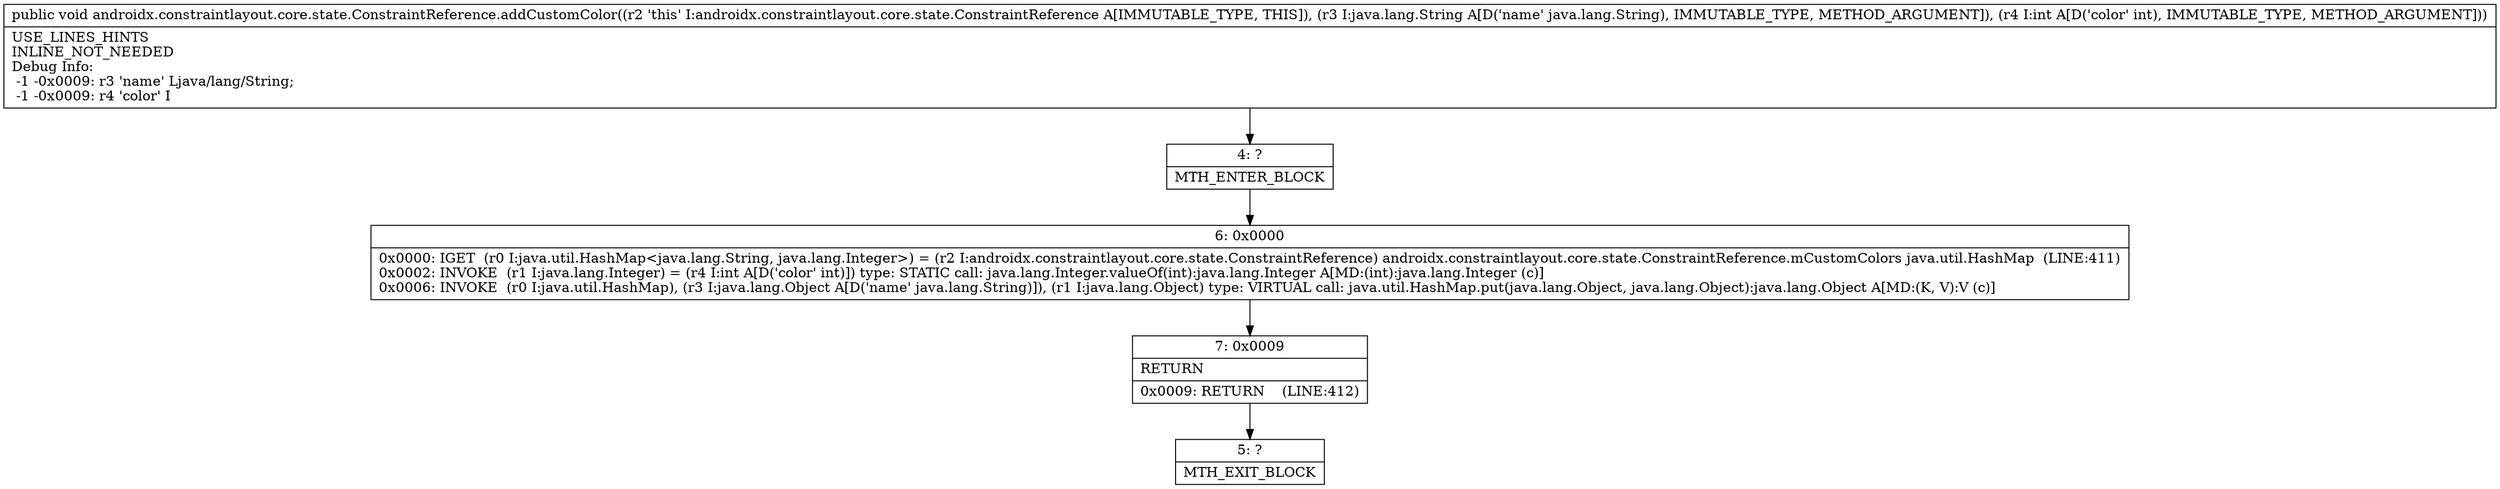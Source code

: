 digraph "CFG forandroidx.constraintlayout.core.state.ConstraintReference.addCustomColor(Ljava\/lang\/String;I)V" {
Node_4 [shape=record,label="{4\:\ ?|MTH_ENTER_BLOCK\l}"];
Node_6 [shape=record,label="{6\:\ 0x0000|0x0000: IGET  (r0 I:java.util.HashMap\<java.lang.String, java.lang.Integer\>) = (r2 I:androidx.constraintlayout.core.state.ConstraintReference) androidx.constraintlayout.core.state.ConstraintReference.mCustomColors java.util.HashMap  (LINE:411)\l0x0002: INVOKE  (r1 I:java.lang.Integer) = (r4 I:int A[D('color' int)]) type: STATIC call: java.lang.Integer.valueOf(int):java.lang.Integer A[MD:(int):java.lang.Integer (c)]\l0x0006: INVOKE  (r0 I:java.util.HashMap), (r3 I:java.lang.Object A[D('name' java.lang.String)]), (r1 I:java.lang.Object) type: VIRTUAL call: java.util.HashMap.put(java.lang.Object, java.lang.Object):java.lang.Object A[MD:(K, V):V (c)]\l}"];
Node_7 [shape=record,label="{7\:\ 0x0009|RETURN\l|0x0009: RETURN    (LINE:412)\l}"];
Node_5 [shape=record,label="{5\:\ ?|MTH_EXIT_BLOCK\l}"];
MethodNode[shape=record,label="{public void androidx.constraintlayout.core.state.ConstraintReference.addCustomColor((r2 'this' I:androidx.constraintlayout.core.state.ConstraintReference A[IMMUTABLE_TYPE, THIS]), (r3 I:java.lang.String A[D('name' java.lang.String), IMMUTABLE_TYPE, METHOD_ARGUMENT]), (r4 I:int A[D('color' int), IMMUTABLE_TYPE, METHOD_ARGUMENT]))  | USE_LINES_HINTS\lINLINE_NOT_NEEDED\lDebug Info:\l  \-1 \-0x0009: r3 'name' Ljava\/lang\/String;\l  \-1 \-0x0009: r4 'color' I\l}"];
MethodNode -> Node_4;Node_4 -> Node_6;
Node_6 -> Node_7;
Node_7 -> Node_5;
}

